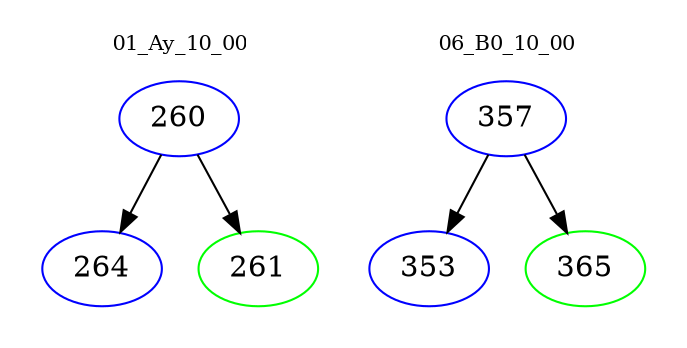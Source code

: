 digraph{
subgraph cluster_0 {
color = white
label = "01_Ay_10_00";
fontsize=10;
T0_260 [label="260", color="blue"]
T0_260 -> T0_264 [color="black"]
T0_264 [label="264", color="blue"]
T0_260 -> T0_261 [color="black"]
T0_261 [label="261", color="green"]
}
subgraph cluster_1 {
color = white
label = "06_B0_10_00";
fontsize=10;
T1_357 [label="357", color="blue"]
T1_357 -> T1_353 [color="black"]
T1_353 [label="353", color="blue"]
T1_357 -> T1_365 [color="black"]
T1_365 [label="365", color="green"]
}
}
